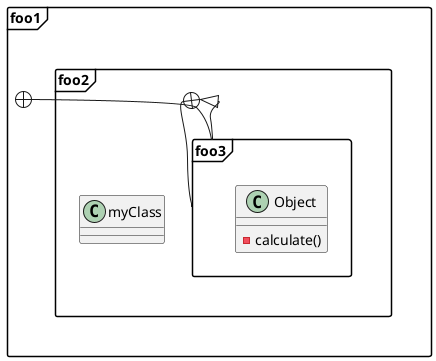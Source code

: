 @startuml
skinparam PackageStyle frame

namespace foo1.foo2 {
    class myClass {}
}

package foo1.foo2.foo3 {
    class Object {
        - calculate()
    }
}

foo1.foo2 +-- foo1.foo2.foo3
foo1 +-- foo1.foo2.foo3
foo2 <|-- foo3

@enduml